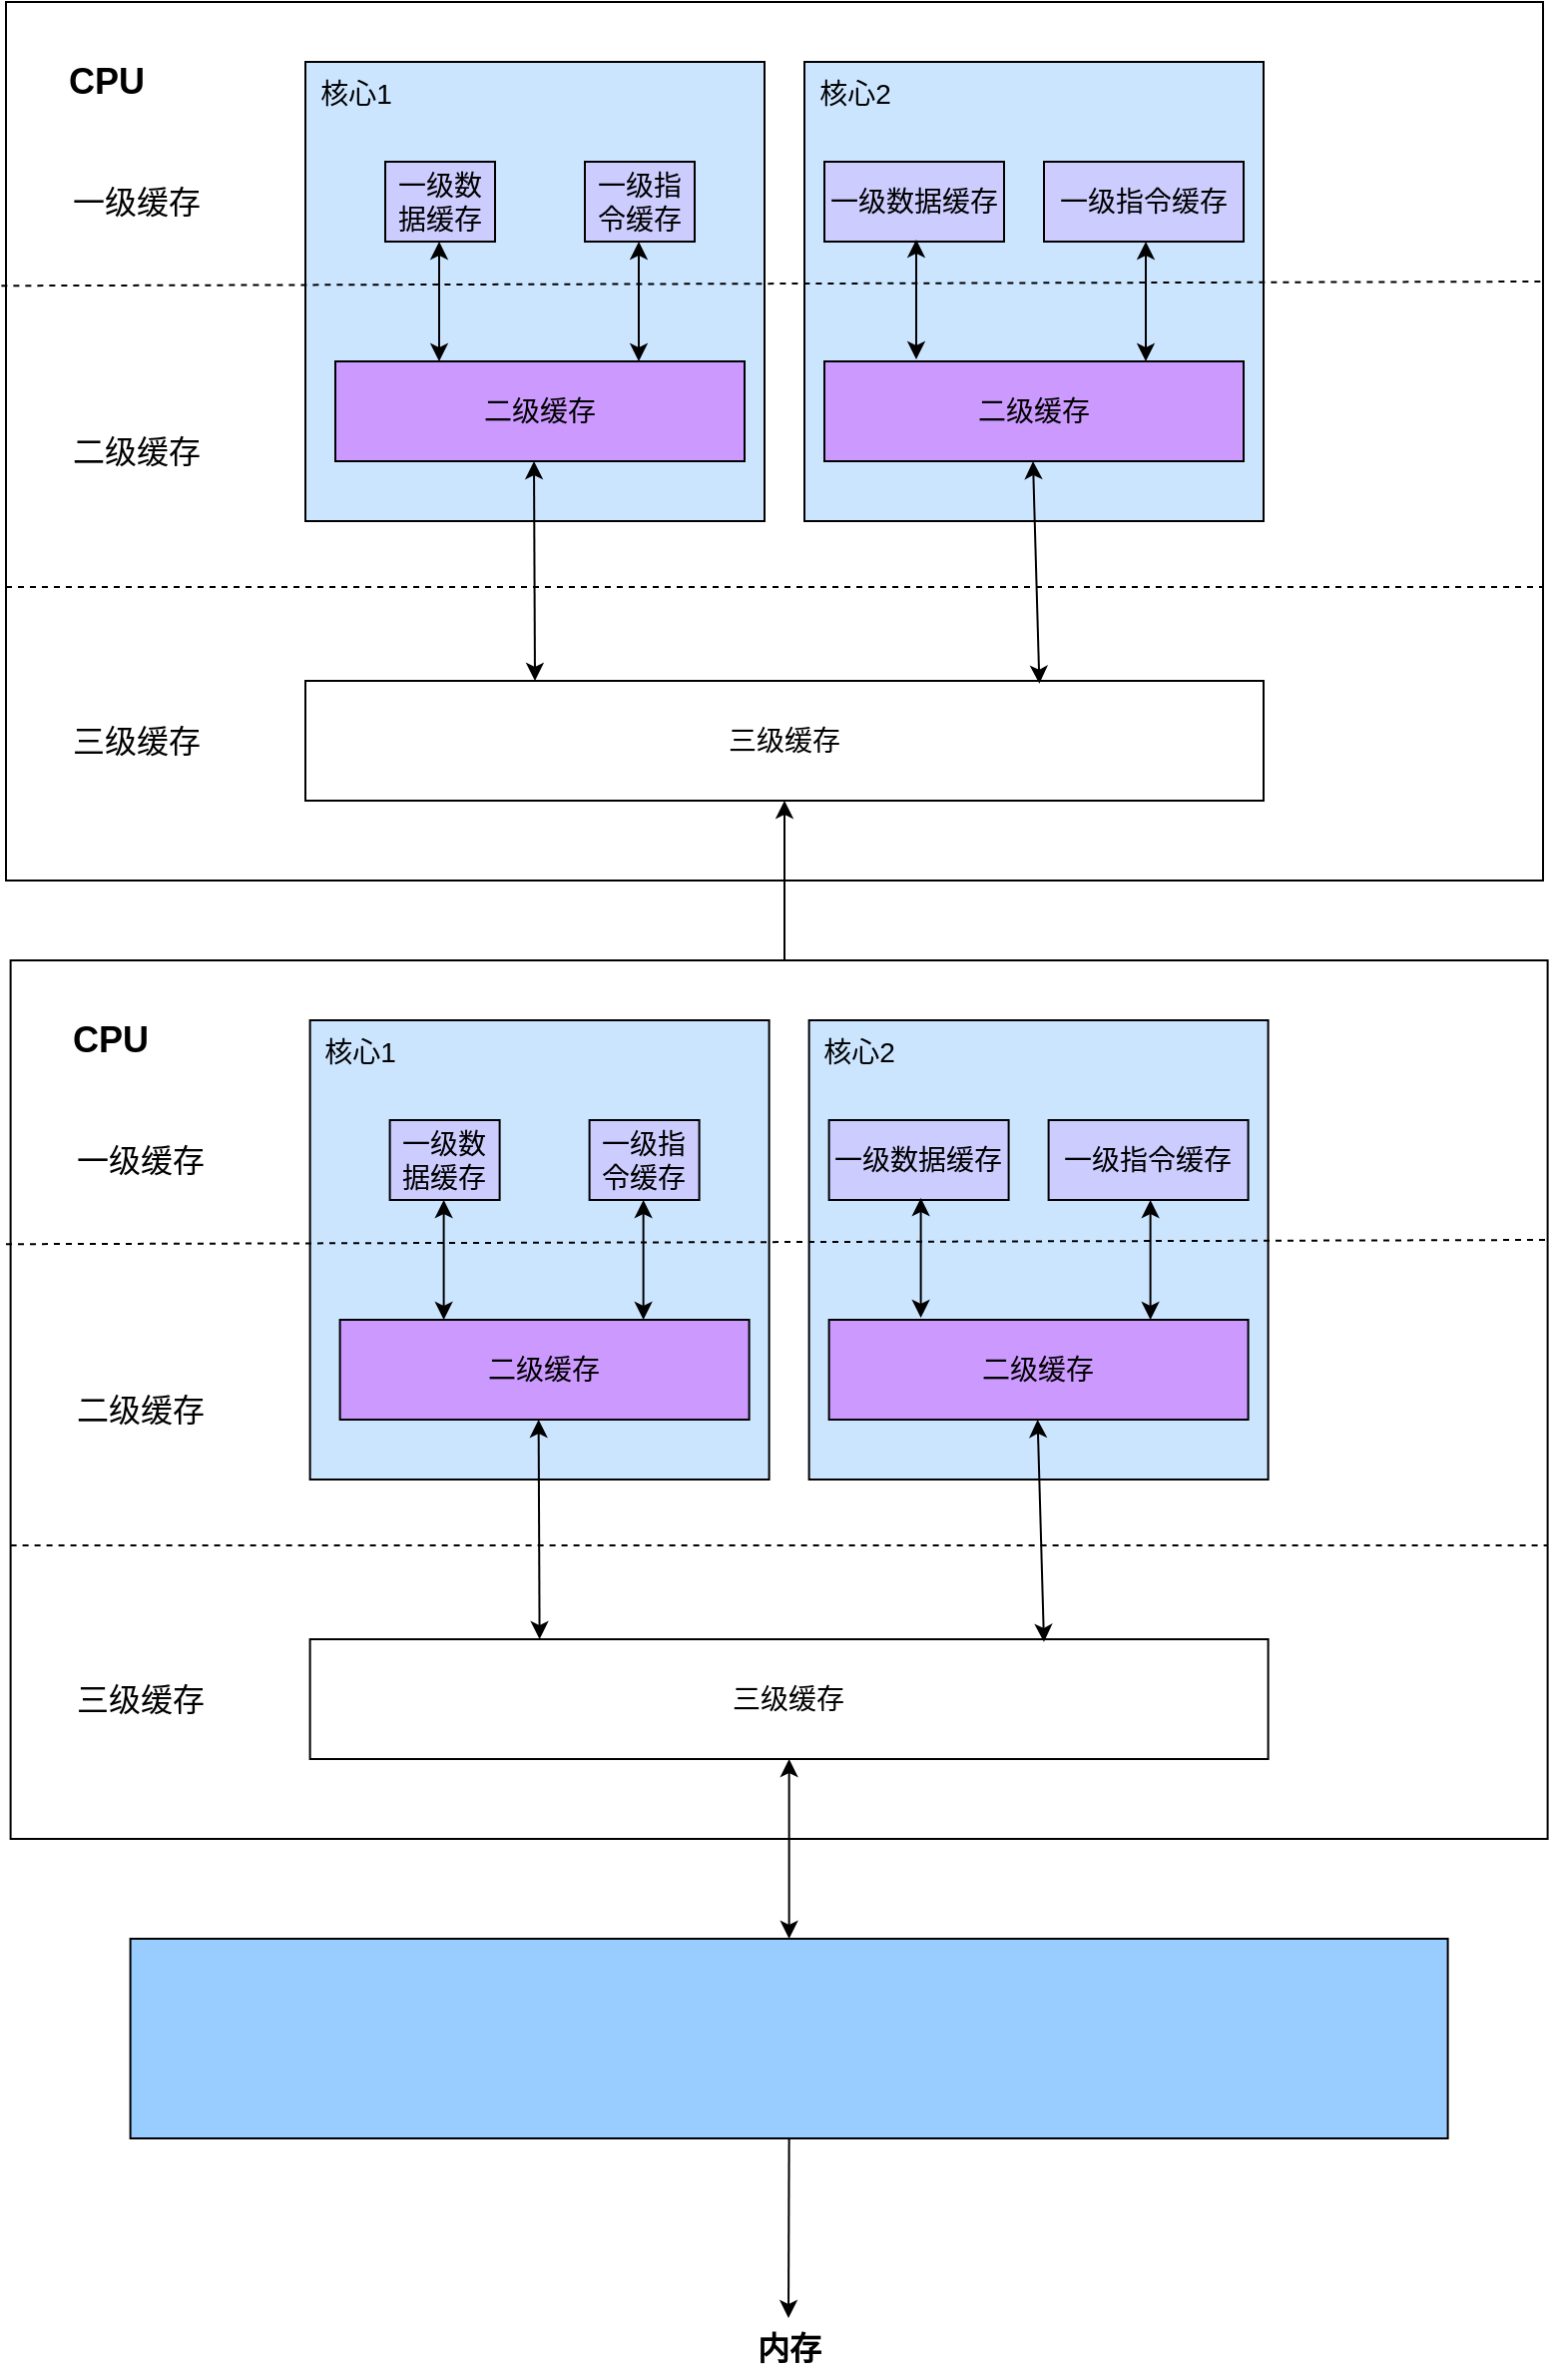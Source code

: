 <mxfile version="18.1.1" type="github">
  <diagram id="BEl3NK7h6jZf3SdG8q6z" name="第 1 页">
    <mxGraphModel dx="1484" dy="907" grid="1" gridSize="10" guides="1" tooltips="1" connect="1" arrows="1" fold="1" page="1" pageScale="1" pageWidth="827" pageHeight="1169" math="0" shadow="0">
      <root>
        <mxCell id="0" />
        <mxCell id="1" parent="0" />
        <mxCell id="noJjr96qnrQlpcES0MQq-1" value="" style="rounded=0;whiteSpace=wrap;html=1;" vertex="1" parent="1">
          <mxGeometry x="80" y="160" width="770" height="440" as="geometry" />
        </mxCell>
        <mxCell id="noJjr96qnrQlpcES0MQq-2" value="" style="rounded=0;whiteSpace=wrap;html=1;fillColor=#CCE5FF;" vertex="1" parent="1">
          <mxGeometry x="230" y="190" width="230" height="230" as="geometry" />
        </mxCell>
        <mxCell id="noJjr96qnrQlpcES0MQq-4" value="" style="rounded=0;whiteSpace=wrap;html=1;fillColor=#CCE5FF;" vertex="1" parent="1">
          <mxGeometry x="480" y="190" width="230" height="230" as="geometry" />
        </mxCell>
        <mxCell id="noJjr96qnrQlpcES0MQq-5" value="&lt;font style=&quot;font-size: 18px;&quot;&gt;&lt;b&gt;CPU&lt;/b&gt;&lt;/font&gt;" style="text;html=1;resizable=0;autosize=1;align=center;verticalAlign=middle;points=[];fillColor=none;strokeColor=none;rounded=0;" vertex="1" parent="1">
          <mxGeometry x="105" y="190" width="50" height="20" as="geometry" />
        </mxCell>
        <mxCell id="noJjr96qnrQlpcES0MQq-6" value="&lt;font style=&quot;font-size: 14px;&quot;&gt;核心1&lt;/font&gt;" style="text;html=1;resizable=0;autosize=1;align=center;verticalAlign=middle;points=[];fillColor=none;strokeColor=none;rounded=0;fontSize=18;" vertex="1" parent="1">
          <mxGeometry x="230" y="190" width="50" height="30" as="geometry" />
        </mxCell>
        <mxCell id="noJjr96qnrQlpcES0MQq-7" value="&lt;font style=&quot;font-size: 14px;&quot;&gt;核心2&lt;/font&gt;" style="text;html=1;resizable=0;autosize=1;align=center;verticalAlign=middle;points=[];fillColor=none;strokeColor=none;rounded=0;fontSize=18;" vertex="1" parent="1">
          <mxGeometry x="480" y="190" width="50" height="30" as="geometry" />
        </mxCell>
        <mxCell id="noJjr96qnrQlpcES0MQq-8" value="一级数据缓存" style="rounded=0;whiteSpace=wrap;html=1;fontSize=14;fillColor=#CCCCFF;" vertex="1" parent="1">
          <mxGeometry x="270" y="240" width="55" height="40" as="geometry" />
        </mxCell>
        <mxCell id="noJjr96qnrQlpcES0MQq-11" value="一级指令缓存" style="rounded=0;whiteSpace=wrap;html=1;fontSize=14;fillColor=#CCCCFF;" vertex="1" parent="1">
          <mxGeometry x="370" y="240" width="55" height="40" as="geometry" />
        </mxCell>
        <mxCell id="noJjr96qnrQlpcES0MQq-12" value="一级数据缓存" style="rounded=0;whiteSpace=wrap;html=1;fontSize=14;fillColor=#CCCCFF;" vertex="1" parent="1">
          <mxGeometry x="490" y="240" width="90" height="40" as="geometry" />
        </mxCell>
        <mxCell id="noJjr96qnrQlpcES0MQq-13" value="一级指令缓存" style="rounded=0;whiteSpace=wrap;html=1;fontSize=14;fillColor=#CCCCFF;" vertex="1" parent="1">
          <mxGeometry x="600" y="240" width="100" height="40" as="geometry" />
        </mxCell>
        <mxCell id="noJjr96qnrQlpcES0MQq-14" value="二级缓存" style="rounded=0;whiteSpace=wrap;html=1;fontSize=14;fillColor=#CC99FF;" vertex="1" parent="1">
          <mxGeometry x="245" y="340" width="205" height="50" as="geometry" />
        </mxCell>
        <mxCell id="noJjr96qnrQlpcES0MQq-15" value="二级缓存" style="rounded=0;whiteSpace=wrap;html=1;fontSize=14;fillColor=#CC99FF;" vertex="1" parent="1">
          <mxGeometry x="490" y="340" width="210" height="50" as="geometry" />
        </mxCell>
        <mxCell id="noJjr96qnrQlpcES0MQq-16" value="三级缓存" style="rounded=0;whiteSpace=wrap;html=1;fontSize=14;" vertex="1" parent="1">
          <mxGeometry x="230" y="500" width="480" height="60" as="geometry" />
        </mxCell>
        <mxCell id="noJjr96qnrQlpcES0MQq-17" value="&lt;font style=&quot;font-size: 18px;&quot;&gt;内存&lt;/font&gt;" style="rounded=0;whiteSpace=wrap;html=1;fontSize=14;fillColor=#99CCFF;" vertex="1" parent="1">
          <mxGeometry x="140" y="650" width="660" height="100" as="geometry" />
        </mxCell>
        <mxCell id="noJjr96qnrQlpcES0MQq-19" value="" style="endArrow=classic;startArrow=classic;html=1;rounded=0;fontSize=18;entryX=0.5;entryY=1;entryDx=0;entryDy=0;exitX=0.5;exitY=0;exitDx=0;exitDy=0;" edge="1" parent="1" source="noJjr96qnrQlpcES0MQq-17" target="noJjr96qnrQlpcES0MQq-16">
          <mxGeometry width="50" height="50" relative="1" as="geometry">
            <mxPoint x="460" y="570" as="sourcePoint" />
            <mxPoint x="510" y="520" as="targetPoint" />
          </mxGeometry>
        </mxCell>
        <mxCell id="noJjr96qnrQlpcES0MQq-20" value="" style="endArrow=none;dashed=1;html=1;strokeWidth=1;rounded=0;fontSize=18;exitX=-0.003;exitY=0.323;exitDx=0;exitDy=0;exitPerimeter=0;" edge="1" parent="1" source="noJjr96qnrQlpcES0MQq-1">
          <mxGeometry width="50" height="50" relative="1" as="geometry">
            <mxPoint x="110" y="340" as="sourcePoint" />
            <mxPoint x="850" y="300" as="targetPoint" />
          </mxGeometry>
        </mxCell>
        <mxCell id="noJjr96qnrQlpcES0MQq-21" value="" style="endArrow=none;dashed=1;html=1;strokeWidth=1;rounded=0;fontSize=18;exitX=0;exitY=0.25;exitDx=0;exitDy=0;" edge="1" parent="1">
          <mxGeometry width="50" height="50" relative="1" as="geometry">
            <mxPoint x="80" y="453" as="sourcePoint" />
            <mxPoint x="850" y="453" as="targetPoint" />
          </mxGeometry>
        </mxCell>
        <mxCell id="noJjr96qnrQlpcES0MQq-24" value="" style="endArrow=classic;startArrow=classic;html=1;rounded=0;fontSize=18;entryX=0.5;entryY=1;entryDx=0;entryDy=0;exitX=0.5;exitY=0;exitDx=0;exitDy=0;" edge="1" parent="1">
          <mxGeometry width="50" height="50" relative="1" as="geometry">
            <mxPoint x="536" y="339" as="sourcePoint" />
            <mxPoint x="536" y="279" as="targetPoint" />
          </mxGeometry>
        </mxCell>
        <mxCell id="noJjr96qnrQlpcES0MQq-25" value="" style="endArrow=classic;startArrow=classic;html=1;rounded=0;fontSize=18;entryX=0.5;entryY=1;entryDx=0;entryDy=0;" edge="1" parent="1">
          <mxGeometry width="50" height="50" relative="1" as="geometry">
            <mxPoint x="345" y="500" as="sourcePoint" />
            <mxPoint x="344.5" y="390" as="targetPoint" />
          </mxGeometry>
        </mxCell>
        <mxCell id="noJjr96qnrQlpcES0MQq-26" value="" style="endArrow=classic;startArrow=classic;html=1;rounded=0;fontSize=18;entryX=0.5;entryY=1;entryDx=0;entryDy=0;exitX=0.766;exitY=0.023;exitDx=0;exitDy=0;exitPerimeter=0;" edge="1" parent="1" source="noJjr96qnrQlpcES0MQq-16">
          <mxGeometry width="50" height="50" relative="1" as="geometry">
            <mxPoint x="595" y="480" as="sourcePoint" />
            <mxPoint x="594.5" y="390" as="targetPoint" />
          </mxGeometry>
        </mxCell>
        <mxCell id="noJjr96qnrQlpcES0MQq-27" value="" style="endArrow=classic;startArrow=classic;html=1;rounded=0;fontSize=18;entryX=0.5;entryY=1;entryDx=0;entryDy=0;exitX=0.5;exitY=0;exitDx=0;exitDy=0;" edge="1" parent="1">
          <mxGeometry width="50" height="50" relative="1" as="geometry">
            <mxPoint x="651" y="340" as="sourcePoint" />
            <mxPoint x="651" y="280" as="targetPoint" />
          </mxGeometry>
        </mxCell>
        <mxCell id="noJjr96qnrQlpcES0MQq-28" value="" style="endArrow=classic;startArrow=classic;html=1;rounded=0;fontSize=18;entryX=0.5;entryY=1;entryDx=0;entryDy=0;exitX=0.5;exitY=0;exitDx=0;exitDy=0;" edge="1" parent="1">
          <mxGeometry width="50" height="50" relative="1" as="geometry">
            <mxPoint x="297" y="340" as="sourcePoint" />
            <mxPoint x="297" y="280" as="targetPoint" />
          </mxGeometry>
        </mxCell>
        <mxCell id="noJjr96qnrQlpcES0MQq-29" value="" style="endArrow=classic;startArrow=classic;html=1;rounded=0;fontSize=18;entryX=0.5;entryY=1;entryDx=0;entryDy=0;exitX=0.5;exitY=0;exitDx=0;exitDy=0;" edge="1" parent="1">
          <mxGeometry width="50" height="50" relative="1" as="geometry">
            <mxPoint x="397" y="340" as="sourcePoint" />
            <mxPoint x="397" y="280" as="targetPoint" />
          </mxGeometry>
        </mxCell>
        <mxCell id="noJjr96qnrQlpcES0MQq-30" value="&lt;font style=&quot;font-size: 16px;&quot;&gt;一级缓存&lt;/font&gt;" style="text;html=1;resizable=0;autosize=1;align=center;verticalAlign=middle;points=[];fillColor=none;strokeColor=none;rounded=0;fontSize=18;" vertex="1" parent="1">
          <mxGeometry x="105" y="245" width="80" height="30" as="geometry" />
        </mxCell>
        <mxCell id="noJjr96qnrQlpcES0MQq-31" value="&lt;font style=&quot;font-size: 16px;&quot;&gt;二级缓存&lt;/font&gt;" style="text;html=1;resizable=0;autosize=1;align=center;verticalAlign=middle;points=[];fillColor=none;strokeColor=none;rounded=0;fontSize=18;" vertex="1" parent="1">
          <mxGeometry x="105" y="370" width="80" height="30" as="geometry" />
        </mxCell>
        <mxCell id="noJjr96qnrQlpcES0MQq-36" value="&lt;font style=&quot;font-size: 16px;&quot;&gt;三级缓存&lt;/font&gt;" style="text;html=1;resizable=0;autosize=1;align=center;verticalAlign=middle;points=[];fillColor=none;strokeColor=none;rounded=0;fontSize=18;" vertex="1" parent="1">
          <mxGeometry x="105" y="515" width="80" height="30" as="geometry" />
        </mxCell>
        <mxCell id="noJjr96qnrQlpcES0MQq-37" value="" style="rounded=0;whiteSpace=wrap;html=1;" vertex="1" parent="1">
          <mxGeometry x="82.31" y="640" width="770" height="440" as="geometry" />
        </mxCell>
        <mxCell id="noJjr96qnrQlpcES0MQq-38" value="" style="rounded=0;whiteSpace=wrap;html=1;fillColor=#CCE5FF;" vertex="1" parent="1">
          <mxGeometry x="232.31" y="670" width="230" height="230" as="geometry" />
        </mxCell>
        <mxCell id="noJjr96qnrQlpcES0MQq-39" value="" style="rounded=0;whiteSpace=wrap;html=1;fillColor=#CCE5FF;" vertex="1" parent="1">
          <mxGeometry x="482.31" y="670" width="230" height="230" as="geometry" />
        </mxCell>
        <mxCell id="noJjr96qnrQlpcES0MQq-40" value="&lt;font style=&quot;font-size: 18px;&quot;&gt;&lt;b&gt;CPU&lt;/b&gt;&lt;/font&gt;" style="text;html=1;resizable=0;autosize=1;align=center;verticalAlign=middle;points=[];fillColor=none;strokeColor=none;rounded=0;" vertex="1" parent="1">
          <mxGeometry x="107.31" y="670" width="50" height="20" as="geometry" />
        </mxCell>
        <mxCell id="noJjr96qnrQlpcES0MQq-41" value="&lt;font style=&quot;font-size: 14px;&quot;&gt;核心1&lt;/font&gt;" style="text;html=1;resizable=0;autosize=1;align=center;verticalAlign=middle;points=[];fillColor=none;strokeColor=none;rounded=0;fontSize=18;" vertex="1" parent="1">
          <mxGeometry x="232.31" y="670" width="50" height="30" as="geometry" />
        </mxCell>
        <mxCell id="noJjr96qnrQlpcES0MQq-42" value="&lt;font style=&quot;font-size: 14px;&quot;&gt;核心2&lt;/font&gt;" style="text;html=1;resizable=0;autosize=1;align=center;verticalAlign=middle;points=[];fillColor=none;strokeColor=none;rounded=0;fontSize=18;" vertex="1" parent="1">
          <mxGeometry x="482.31" y="670" width="50" height="30" as="geometry" />
        </mxCell>
        <mxCell id="noJjr96qnrQlpcES0MQq-43" value="一级数据缓存" style="rounded=0;whiteSpace=wrap;html=1;fontSize=14;fillColor=#CCCCFF;" vertex="1" parent="1">
          <mxGeometry x="272.31" y="720" width="55" height="40" as="geometry" />
        </mxCell>
        <mxCell id="noJjr96qnrQlpcES0MQq-44" value="一级指令缓存" style="rounded=0;whiteSpace=wrap;html=1;fontSize=14;fillColor=#CCCCFF;" vertex="1" parent="1">
          <mxGeometry x="372.31" y="720" width="55" height="40" as="geometry" />
        </mxCell>
        <mxCell id="noJjr96qnrQlpcES0MQq-45" value="一级数据缓存" style="rounded=0;whiteSpace=wrap;html=1;fontSize=14;fillColor=#CCCCFF;" vertex="1" parent="1">
          <mxGeometry x="492.31" y="720" width="90" height="40" as="geometry" />
        </mxCell>
        <mxCell id="noJjr96qnrQlpcES0MQq-46" value="一级指令缓存" style="rounded=0;whiteSpace=wrap;html=1;fontSize=14;fillColor=#CCCCFF;" vertex="1" parent="1">
          <mxGeometry x="602.31" y="720" width="100" height="40" as="geometry" />
        </mxCell>
        <mxCell id="noJjr96qnrQlpcES0MQq-47" value="二级缓存" style="rounded=0;whiteSpace=wrap;html=1;fontSize=14;fillColor=#CC99FF;" vertex="1" parent="1">
          <mxGeometry x="247.31" y="820" width="205" height="50" as="geometry" />
        </mxCell>
        <mxCell id="noJjr96qnrQlpcES0MQq-48" value="二级缓存" style="rounded=0;whiteSpace=wrap;html=1;fontSize=14;fillColor=#CC99FF;" vertex="1" parent="1">
          <mxGeometry x="492.31" y="820" width="210" height="50" as="geometry" />
        </mxCell>
        <mxCell id="noJjr96qnrQlpcES0MQq-49" value="三级缓存" style="rounded=0;whiteSpace=wrap;html=1;fontSize=14;" vertex="1" parent="1">
          <mxGeometry x="232.31" y="980" width="480" height="60" as="geometry" />
        </mxCell>
        <mxCell id="noJjr96qnrQlpcES0MQq-50" value="" style="rounded=0;whiteSpace=wrap;html=1;fontSize=14;fillColor=#99CCFF;" vertex="1" parent="1">
          <mxGeometry x="142.31" y="1130" width="660" height="100" as="geometry" />
        </mxCell>
        <mxCell id="noJjr96qnrQlpcES0MQq-51" value="" style="endArrow=classic;startArrow=classic;html=1;rounded=0;fontSize=18;entryX=0.5;entryY=1;entryDx=0;entryDy=0;exitX=0.5;exitY=0;exitDx=0;exitDy=0;" edge="1" parent="1" source="noJjr96qnrQlpcES0MQq-50" target="noJjr96qnrQlpcES0MQq-49">
          <mxGeometry width="50" height="50" relative="1" as="geometry">
            <mxPoint x="462.31" y="1050" as="sourcePoint" />
            <mxPoint x="512.31" y="1000" as="targetPoint" />
          </mxGeometry>
        </mxCell>
        <mxCell id="noJjr96qnrQlpcES0MQq-52" value="" style="endArrow=none;dashed=1;html=1;strokeWidth=1;rounded=0;fontSize=18;exitX=-0.003;exitY=0.323;exitDx=0;exitDy=0;exitPerimeter=0;" edge="1" parent="1" source="noJjr96qnrQlpcES0MQq-37">
          <mxGeometry width="50" height="50" relative="1" as="geometry">
            <mxPoint x="112.31" y="820" as="sourcePoint" />
            <mxPoint x="852.31" y="780" as="targetPoint" />
          </mxGeometry>
        </mxCell>
        <mxCell id="noJjr96qnrQlpcES0MQq-53" value="" style="endArrow=none;dashed=1;html=1;strokeWidth=1;rounded=0;fontSize=18;exitX=0;exitY=0.25;exitDx=0;exitDy=0;" edge="1" parent="1">
          <mxGeometry width="50" height="50" relative="1" as="geometry">
            <mxPoint x="82.31" y="933" as="sourcePoint" />
            <mxPoint x="852.31" y="933" as="targetPoint" />
          </mxGeometry>
        </mxCell>
        <mxCell id="noJjr96qnrQlpcES0MQq-54" value="" style="endArrow=classic;startArrow=classic;html=1;rounded=0;fontSize=18;entryX=0.5;entryY=1;entryDx=0;entryDy=0;exitX=0.5;exitY=0;exitDx=0;exitDy=0;" edge="1" parent="1">
          <mxGeometry width="50" height="50" relative="1" as="geometry">
            <mxPoint x="538.31" y="819" as="sourcePoint" />
            <mxPoint x="538.31" y="759" as="targetPoint" />
          </mxGeometry>
        </mxCell>
        <mxCell id="noJjr96qnrQlpcES0MQq-55" value="" style="endArrow=classic;startArrow=classic;html=1;rounded=0;fontSize=18;entryX=0.5;entryY=1;entryDx=0;entryDy=0;" edge="1" parent="1">
          <mxGeometry width="50" height="50" relative="1" as="geometry">
            <mxPoint x="347.31" y="980" as="sourcePoint" />
            <mxPoint x="346.81" y="870" as="targetPoint" />
          </mxGeometry>
        </mxCell>
        <mxCell id="noJjr96qnrQlpcES0MQq-56" value="" style="endArrow=classic;startArrow=classic;html=1;rounded=0;fontSize=18;entryX=0.5;entryY=1;entryDx=0;entryDy=0;exitX=0.766;exitY=0.023;exitDx=0;exitDy=0;exitPerimeter=0;" edge="1" parent="1" source="noJjr96qnrQlpcES0MQq-49">
          <mxGeometry width="50" height="50" relative="1" as="geometry">
            <mxPoint x="597.31" y="960" as="sourcePoint" />
            <mxPoint x="596.81" y="870" as="targetPoint" />
          </mxGeometry>
        </mxCell>
        <mxCell id="noJjr96qnrQlpcES0MQq-57" value="" style="endArrow=classic;startArrow=classic;html=1;rounded=0;fontSize=18;entryX=0.5;entryY=1;entryDx=0;entryDy=0;exitX=0.5;exitY=0;exitDx=0;exitDy=0;" edge="1" parent="1">
          <mxGeometry width="50" height="50" relative="1" as="geometry">
            <mxPoint x="653.31" y="820" as="sourcePoint" />
            <mxPoint x="653.31" y="760" as="targetPoint" />
          </mxGeometry>
        </mxCell>
        <mxCell id="noJjr96qnrQlpcES0MQq-58" value="" style="endArrow=classic;startArrow=classic;html=1;rounded=0;fontSize=18;entryX=0.5;entryY=1;entryDx=0;entryDy=0;exitX=0.5;exitY=0;exitDx=0;exitDy=0;" edge="1" parent="1">
          <mxGeometry width="50" height="50" relative="1" as="geometry">
            <mxPoint x="299.31" y="820" as="sourcePoint" />
            <mxPoint x="299.31" y="760" as="targetPoint" />
          </mxGeometry>
        </mxCell>
        <mxCell id="noJjr96qnrQlpcES0MQq-59" value="" style="endArrow=classic;startArrow=classic;html=1;rounded=0;fontSize=18;entryX=0.5;entryY=1;entryDx=0;entryDy=0;exitX=0.5;exitY=0;exitDx=0;exitDy=0;" edge="1" parent="1">
          <mxGeometry width="50" height="50" relative="1" as="geometry">
            <mxPoint x="399.31" y="820" as="sourcePoint" />
            <mxPoint x="399.31" y="760" as="targetPoint" />
          </mxGeometry>
        </mxCell>
        <mxCell id="noJjr96qnrQlpcES0MQq-60" value="&lt;font style=&quot;font-size: 16px;&quot;&gt;一级缓存&lt;/font&gt;" style="text;html=1;resizable=0;autosize=1;align=center;verticalAlign=middle;points=[];fillColor=none;strokeColor=none;rounded=0;fontSize=18;" vertex="1" parent="1">
          <mxGeometry x="107.31" y="725" width="80" height="30" as="geometry" />
        </mxCell>
        <mxCell id="noJjr96qnrQlpcES0MQq-61" value="&lt;font style=&quot;font-size: 16px;&quot;&gt;二级缓存&lt;/font&gt;" style="text;html=1;resizable=0;autosize=1;align=center;verticalAlign=middle;points=[];fillColor=none;strokeColor=none;rounded=0;fontSize=18;" vertex="1" parent="1">
          <mxGeometry x="107.31" y="850" width="80" height="30" as="geometry" />
        </mxCell>
        <mxCell id="noJjr96qnrQlpcES0MQq-62" value="&lt;font style=&quot;font-size: 16px;&quot;&gt;三级缓存&lt;/font&gt;" style="text;html=1;resizable=0;autosize=1;align=center;verticalAlign=middle;points=[];fillColor=none;strokeColor=none;rounded=0;fontSize=18;" vertex="1" parent="1">
          <mxGeometry x="107.31" y="995" width="80" height="30" as="geometry" />
        </mxCell>
        <mxCell id="noJjr96qnrQlpcES0MQq-63" value="&lt;font style=&quot;font-size: 16px;&quot;&gt;&lt;b&gt;内存&lt;/b&gt;&lt;/font&gt;" style="text;html=1;resizable=0;autosize=1;align=center;verticalAlign=middle;points=[];fillColor=none;strokeColor=none;rounded=0;fontSize=18;" vertex="1" parent="1">
          <mxGeometry x="447.31" y="1320" width="50" height="30" as="geometry" />
        </mxCell>
        <mxCell id="noJjr96qnrQlpcES0MQq-65" value="" style="endArrow=classic;html=1;rounded=0;fontSize=16;strokeWidth=1;exitX=0.5;exitY=1;exitDx=0;exitDy=0;" edge="1" parent="1" source="noJjr96qnrQlpcES0MQq-50" target="noJjr96qnrQlpcES0MQq-63">
          <mxGeometry width="50" height="50" relative="1" as="geometry">
            <mxPoint x="450" y="1290" as="sourcePoint" />
            <mxPoint x="500" y="1240" as="targetPoint" />
            <Array as="points">
              <mxPoint x="472" y="1320" />
            </Array>
          </mxGeometry>
        </mxCell>
      </root>
    </mxGraphModel>
  </diagram>
</mxfile>
